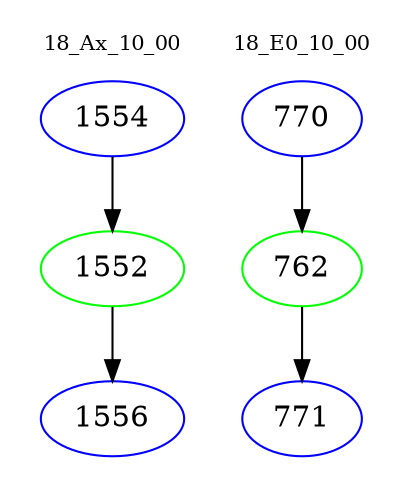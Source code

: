 digraph{
subgraph cluster_0 {
color = white
label = "18_Ax_10_00";
fontsize=10;
T0_1554 [label="1554", color="blue"]
T0_1554 -> T0_1552 [color="black"]
T0_1552 [label="1552", color="green"]
T0_1552 -> T0_1556 [color="black"]
T0_1556 [label="1556", color="blue"]
}
subgraph cluster_1 {
color = white
label = "18_E0_10_00";
fontsize=10;
T1_770 [label="770", color="blue"]
T1_770 -> T1_762 [color="black"]
T1_762 [label="762", color="green"]
T1_762 -> T1_771 [color="black"]
T1_771 [label="771", color="blue"]
}
}
